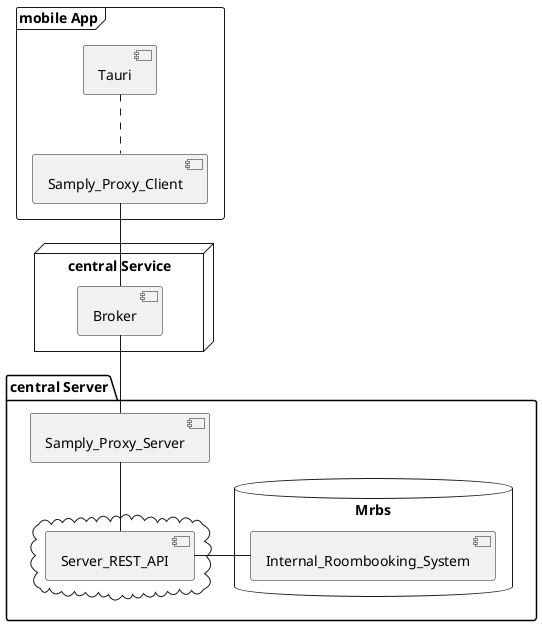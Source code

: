 @startuml


frame "mobile App"{
    [Tauri]
    [Samply_Proxy_Client]
}

node "central Service" {
    [Broker]
}


package "central Server" {
    [Samply_Proxy_Server]
    cloud {
        [Server_REST_API]
    }
    database "Mrbs" {
        [Internal_Roombooking_System]
    }
}

'' Verbindungen
[Tauri] .. [Samply_Proxy_Client]
[Samply_Proxy_Client] -- [Broker]
[Broker] -- [Samply_Proxy_Server]
[Samply_Proxy_Server] -- [Server_REST_API]
[Server_REST_API] - [Internal_Roombooking_System]
@enduml
